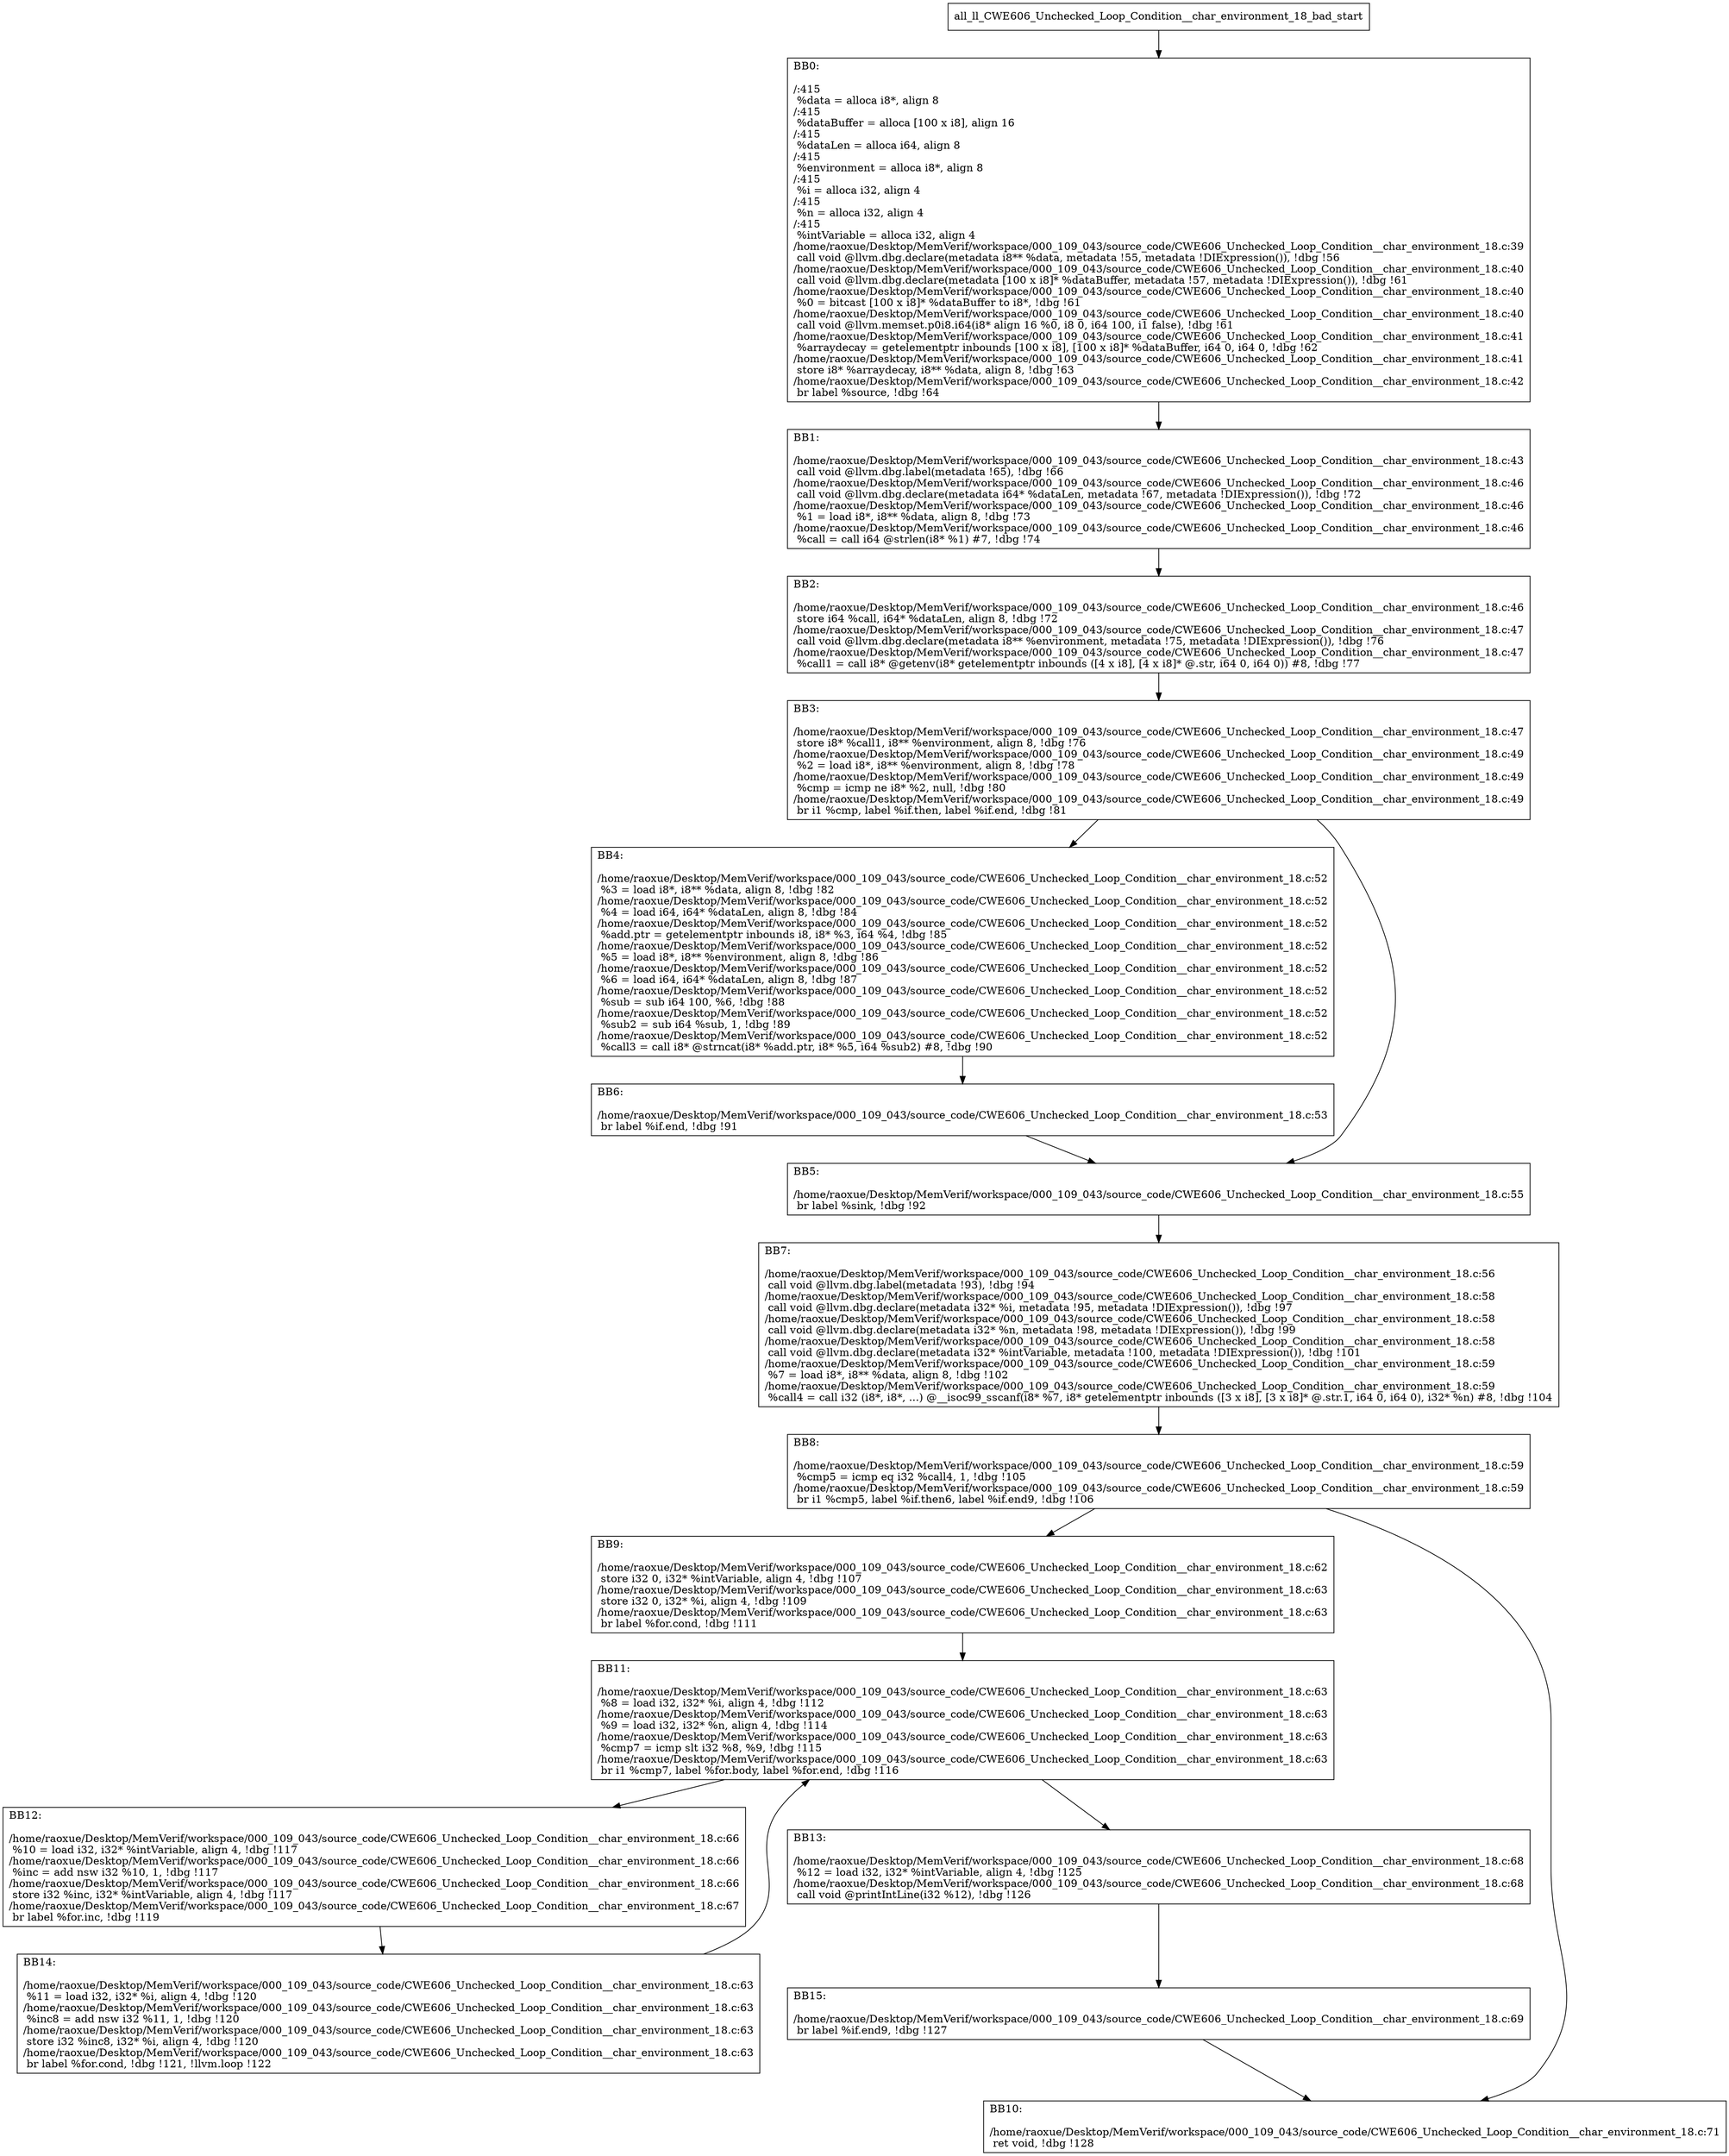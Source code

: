 digraph "CFG for'all_ll_CWE606_Unchecked_Loop_Condition__char_environment_18_bad' function" {
	BBall_ll_CWE606_Unchecked_Loop_Condition__char_environment_18_bad_start[shape=record,label="{all_ll_CWE606_Unchecked_Loop_Condition__char_environment_18_bad_start}"];
	BBall_ll_CWE606_Unchecked_Loop_Condition__char_environment_18_bad_start-> all_ll_CWE606_Unchecked_Loop_Condition__char_environment_18_badBB0;
	all_ll_CWE606_Unchecked_Loop_Condition__char_environment_18_badBB0 [shape=record, label="{BB0:\l\l/:415\l
  %data = alloca i8*, align 8\l
/:415\l
  %dataBuffer = alloca [100 x i8], align 16\l
/:415\l
  %dataLen = alloca i64, align 8\l
/:415\l
  %environment = alloca i8*, align 8\l
/:415\l
  %i = alloca i32, align 4\l
/:415\l
  %n = alloca i32, align 4\l
/:415\l
  %intVariable = alloca i32, align 4\l
/home/raoxue/Desktop/MemVerif/workspace/000_109_043/source_code/CWE606_Unchecked_Loop_Condition__char_environment_18.c:39\l
  call void @llvm.dbg.declare(metadata i8** %data, metadata !55, metadata !DIExpression()), !dbg !56\l
/home/raoxue/Desktop/MemVerif/workspace/000_109_043/source_code/CWE606_Unchecked_Loop_Condition__char_environment_18.c:40\l
  call void @llvm.dbg.declare(metadata [100 x i8]* %dataBuffer, metadata !57, metadata !DIExpression()), !dbg !61\l
/home/raoxue/Desktop/MemVerif/workspace/000_109_043/source_code/CWE606_Unchecked_Loop_Condition__char_environment_18.c:40\l
  %0 = bitcast [100 x i8]* %dataBuffer to i8*, !dbg !61\l
/home/raoxue/Desktop/MemVerif/workspace/000_109_043/source_code/CWE606_Unchecked_Loop_Condition__char_environment_18.c:40\l
  call void @llvm.memset.p0i8.i64(i8* align 16 %0, i8 0, i64 100, i1 false), !dbg !61\l
/home/raoxue/Desktop/MemVerif/workspace/000_109_043/source_code/CWE606_Unchecked_Loop_Condition__char_environment_18.c:41\l
  %arraydecay = getelementptr inbounds [100 x i8], [100 x i8]* %dataBuffer, i64 0, i64 0, !dbg !62\l
/home/raoxue/Desktop/MemVerif/workspace/000_109_043/source_code/CWE606_Unchecked_Loop_Condition__char_environment_18.c:41\l
  store i8* %arraydecay, i8** %data, align 8, !dbg !63\l
/home/raoxue/Desktop/MemVerif/workspace/000_109_043/source_code/CWE606_Unchecked_Loop_Condition__char_environment_18.c:42\l
  br label %source, !dbg !64\l
}"];
	all_ll_CWE606_Unchecked_Loop_Condition__char_environment_18_badBB0-> all_ll_CWE606_Unchecked_Loop_Condition__char_environment_18_badBB1;
	all_ll_CWE606_Unchecked_Loop_Condition__char_environment_18_badBB1 [shape=record, label="{BB1:\l\l/home/raoxue/Desktop/MemVerif/workspace/000_109_043/source_code/CWE606_Unchecked_Loop_Condition__char_environment_18.c:43\l
  call void @llvm.dbg.label(metadata !65), !dbg !66\l
/home/raoxue/Desktop/MemVerif/workspace/000_109_043/source_code/CWE606_Unchecked_Loop_Condition__char_environment_18.c:46\l
  call void @llvm.dbg.declare(metadata i64* %dataLen, metadata !67, metadata !DIExpression()), !dbg !72\l
/home/raoxue/Desktop/MemVerif/workspace/000_109_043/source_code/CWE606_Unchecked_Loop_Condition__char_environment_18.c:46\l
  %1 = load i8*, i8** %data, align 8, !dbg !73\l
/home/raoxue/Desktop/MemVerif/workspace/000_109_043/source_code/CWE606_Unchecked_Loop_Condition__char_environment_18.c:46\l
  %call = call i64 @strlen(i8* %1) #7, !dbg !74\l
}"];
	all_ll_CWE606_Unchecked_Loop_Condition__char_environment_18_badBB1-> all_ll_CWE606_Unchecked_Loop_Condition__char_environment_18_badBB2;
	all_ll_CWE606_Unchecked_Loop_Condition__char_environment_18_badBB2 [shape=record, label="{BB2:\l\l/home/raoxue/Desktop/MemVerif/workspace/000_109_043/source_code/CWE606_Unchecked_Loop_Condition__char_environment_18.c:46\l
  store i64 %call, i64* %dataLen, align 8, !dbg !72\l
/home/raoxue/Desktop/MemVerif/workspace/000_109_043/source_code/CWE606_Unchecked_Loop_Condition__char_environment_18.c:47\l
  call void @llvm.dbg.declare(metadata i8** %environment, metadata !75, metadata !DIExpression()), !dbg !76\l
/home/raoxue/Desktop/MemVerif/workspace/000_109_043/source_code/CWE606_Unchecked_Loop_Condition__char_environment_18.c:47\l
  %call1 = call i8* @getenv(i8* getelementptr inbounds ([4 x i8], [4 x i8]* @.str, i64 0, i64 0)) #8, !dbg !77\l
}"];
	all_ll_CWE606_Unchecked_Loop_Condition__char_environment_18_badBB2-> all_ll_CWE606_Unchecked_Loop_Condition__char_environment_18_badBB3;
	all_ll_CWE606_Unchecked_Loop_Condition__char_environment_18_badBB3 [shape=record, label="{BB3:\l\l/home/raoxue/Desktop/MemVerif/workspace/000_109_043/source_code/CWE606_Unchecked_Loop_Condition__char_environment_18.c:47\l
  store i8* %call1, i8** %environment, align 8, !dbg !76\l
/home/raoxue/Desktop/MemVerif/workspace/000_109_043/source_code/CWE606_Unchecked_Loop_Condition__char_environment_18.c:49\l
  %2 = load i8*, i8** %environment, align 8, !dbg !78\l
/home/raoxue/Desktop/MemVerif/workspace/000_109_043/source_code/CWE606_Unchecked_Loop_Condition__char_environment_18.c:49\l
  %cmp = icmp ne i8* %2, null, !dbg !80\l
/home/raoxue/Desktop/MemVerif/workspace/000_109_043/source_code/CWE606_Unchecked_Loop_Condition__char_environment_18.c:49\l
  br i1 %cmp, label %if.then, label %if.end, !dbg !81\l
}"];
	all_ll_CWE606_Unchecked_Loop_Condition__char_environment_18_badBB3-> all_ll_CWE606_Unchecked_Loop_Condition__char_environment_18_badBB4;
	all_ll_CWE606_Unchecked_Loop_Condition__char_environment_18_badBB3-> all_ll_CWE606_Unchecked_Loop_Condition__char_environment_18_badBB5;
	all_ll_CWE606_Unchecked_Loop_Condition__char_environment_18_badBB4 [shape=record, label="{BB4:\l\l/home/raoxue/Desktop/MemVerif/workspace/000_109_043/source_code/CWE606_Unchecked_Loop_Condition__char_environment_18.c:52\l
  %3 = load i8*, i8** %data, align 8, !dbg !82\l
/home/raoxue/Desktop/MemVerif/workspace/000_109_043/source_code/CWE606_Unchecked_Loop_Condition__char_environment_18.c:52\l
  %4 = load i64, i64* %dataLen, align 8, !dbg !84\l
/home/raoxue/Desktop/MemVerif/workspace/000_109_043/source_code/CWE606_Unchecked_Loop_Condition__char_environment_18.c:52\l
  %add.ptr = getelementptr inbounds i8, i8* %3, i64 %4, !dbg !85\l
/home/raoxue/Desktop/MemVerif/workspace/000_109_043/source_code/CWE606_Unchecked_Loop_Condition__char_environment_18.c:52\l
  %5 = load i8*, i8** %environment, align 8, !dbg !86\l
/home/raoxue/Desktop/MemVerif/workspace/000_109_043/source_code/CWE606_Unchecked_Loop_Condition__char_environment_18.c:52\l
  %6 = load i64, i64* %dataLen, align 8, !dbg !87\l
/home/raoxue/Desktop/MemVerif/workspace/000_109_043/source_code/CWE606_Unchecked_Loop_Condition__char_environment_18.c:52\l
  %sub = sub i64 100, %6, !dbg !88\l
/home/raoxue/Desktop/MemVerif/workspace/000_109_043/source_code/CWE606_Unchecked_Loop_Condition__char_environment_18.c:52\l
  %sub2 = sub i64 %sub, 1, !dbg !89\l
/home/raoxue/Desktop/MemVerif/workspace/000_109_043/source_code/CWE606_Unchecked_Loop_Condition__char_environment_18.c:52\l
  %call3 = call i8* @strncat(i8* %add.ptr, i8* %5, i64 %sub2) #8, !dbg !90\l
}"];
	all_ll_CWE606_Unchecked_Loop_Condition__char_environment_18_badBB4-> all_ll_CWE606_Unchecked_Loop_Condition__char_environment_18_badBB6;
	all_ll_CWE606_Unchecked_Loop_Condition__char_environment_18_badBB6 [shape=record, label="{BB6:\l\l/home/raoxue/Desktop/MemVerif/workspace/000_109_043/source_code/CWE606_Unchecked_Loop_Condition__char_environment_18.c:53\l
  br label %if.end, !dbg !91\l
}"];
	all_ll_CWE606_Unchecked_Loop_Condition__char_environment_18_badBB6-> all_ll_CWE606_Unchecked_Loop_Condition__char_environment_18_badBB5;
	all_ll_CWE606_Unchecked_Loop_Condition__char_environment_18_badBB5 [shape=record, label="{BB5:\l\l/home/raoxue/Desktop/MemVerif/workspace/000_109_043/source_code/CWE606_Unchecked_Loop_Condition__char_environment_18.c:55\l
  br label %sink, !dbg !92\l
}"];
	all_ll_CWE606_Unchecked_Loop_Condition__char_environment_18_badBB5-> all_ll_CWE606_Unchecked_Loop_Condition__char_environment_18_badBB7;
	all_ll_CWE606_Unchecked_Loop_Condition__char_environment_18_badBB7 [shape=record, label="{BB7:\l\l/home/raoxue/Desktop/MemVerif/workspace/000_109_043/source_code/CWE606_Unchecked_Loop_Condition__char_environment_18.c:56\l
  call void @llvm.dbg.label(metadata !93), !dbg !94\l
/home/raoxue/Desktop/MemVerif/workspace/000_109_043/source_code/CWE606_Unchecked_Loop_Condition__char_environment_18.c:58\l
  call void @llvm.dbg.declare(metadata i32* %i, metadata !95, metadata !DIExpression()), !dbg !97\l
/home/raoxue/Desktop/MemVerif/workspace/000_109_043/source_code/CWE606_Unchecked_Loop_Condition__char_environment_18.c:58\l
  call void @llvm.dbg.declare(metadata i32* %n, metadata !98, metadata !DIExpression()), !dbg !99\l
/home/raoxue/Desktop/MemVerif/workspace/000_109_043/source_code/CWE606_Unchecked_Loop_Condition__char_environment_18.c:58\l
  call void @llvm.dbg.declare(metadata i32* %intVariable, metadata !100, metadata !DIExpression()), !dbg !101\l
/home/raoxue/Desktop/MemVerif/workspace/000_109_043/source_code/CWE606_Unchecked_Loop_Condition__char_environment_18.c:59\l
  %7 = load i8*, i8** %data, align 8, !dbg !102\l
/home/raoxue/Desktop/MemVerif/workspace/000_109_043/source_code/CWE606_Unchecked_Loop_Condition__char_environment_18.c:59\l
  %call4 = call i32 (i8*, i8*, ...) @__isoc99_sscanf(i8* %7, i8* getelementptr inbounds ([3 x i8], [3 x i8]* @.str.1, i64 0, i64 0), i32* %n) #8, !dbg !104\l
}"];
	all_ll_CWE606_Unchecked_Loop_Condition__char_environment_18_badBB7-> all_ll_CWE606_Unchecked_Loop_Condition__char_environment_18_badBB8;
	all_ll_CWE606_Unchecked_Loop_Condition__char_environment_18_badBB8 [shape=record, label="{BB8:\l\l/home/raoxue/Desktop/MemVerif/workspace/000_109_043/source_code/CWE606_Unchecked_Loop_Condition__char_environment_18.c:59\l
  %cmp5 = icmp eq i32 %call4, 1, !dbg !105\l
/home/raoxue/Desktop/MemVerif/workspace/000_109_043/source_code/CWE606_Unchecked_Loop_Condition__char_environment_18.c:59\l
  br i1 %cmp5, label %if.then6, label %if.end9, !dbg !106\l
}"];
	all_ll_CWE606_Unchecked_Loop_Condition__char_environment_18_badBB8-> all_ll_CWE606_Unchecked_Loop_Condition__char_environment_18_badBB9;
	all_ll_CWE606_Unchecked_Loop_Condition__char_environment_18_badBB8-> all_ll_CWE606_Unchecked_Loop_Condition__char_environment_18_badBB10;
	all_ll_CWE606_Unchecked_Loop_Condition__char_environment_18_badBB9 [shape=record, label="{BB9:\l\l/home/raoxue/Desktop/MemVerif/workspace/000_109_043/source_code/CWE606_Unchecked_Loop_Condition__char_environment_18.c:62\l
  store i32 0, i32* %intVariable, align 4, !dbg !107\l
/home/raoxue/Desktop/MemVerif/workspace/000_109_043/source_code/CWE606_Unchecked_Loop_Condition__char_environment_18.c:63\l
  store i32 0, i32* %i, align 4, !dbg !109\l
/home/raoxue/Desktop/MemVerif/workspace/000_109_043/source_code/CWE606_Unchecked_Loop_Condition__char_environment_18.c:63\l
  br label %for.cond, !dbg !111\l
}"];
	all_ll_CWE606_Unchecked_Loop_Condition__char_environment_18_badBB9-> all_ll_CWE606_Unchecked_Loop_Condition__char_environment_18_badBB11;
	all_ll_CWE606_Unchecked_Loop_Condition__char_environment_18_badBB11 [shape=record, label="{BB11:\l\l/home/raoxue/Desktop/MemVerif/workspace/000_109_043/source_code/CWE606_Unchecked_Loop_Condition__char_environment_18.c:63\l
  %8 = load i32, i32* %i, align 4, !dbg !112\l
/home/raoxue/Desktop/MemVerif/workspace/000_109_043/source_code/CWE606_Unchecked_Loop_Condition__char_environment_18.c:63\l
  %9 = load i32, i32* %n, align 4, !dbg !114\l
/home/raoxue/Desktop/MemVerif/workspace/000_109_043/source_code/CWE606_Unchecked_Loop_Condition__char_environment_18.c:63\l
  %cmp7 = icmp slt i32 %8, %9, !dbg !115\l
/home/raoxue/Desktop/MemVerif/workspace/000_109_043/source_code/CWE606_Unchecked_Loop_Condition__char_environment_18.c:63\l
  br i1 %cmp7, label %for.body, label %for.end, !dbg !116\l
}"];
	all_ll_CWE606_Unchecked_Loop_Condition__char_environment_18_badBB11-> all_ll_CWE606_Unchecked_Loop_Condition__char_environment_18_badBB12;
	all_ll_CWE606_Unchecked_Loop_Condition__char_environment_18_badBB11-> all_ll_CWE606_Unchecked_Loop_Condition__char_environment_18_badBB13;
	all_ll_CWE606_Unchecked_Loop_Condition__char_environment_18_badBB12 [shape=record, label="{BB12:\l\l/home/raoxue/Desktop/MemVerif/workspace/000_109_043/source_code/CWE606_Unchecked_Loop_Condition__char_environment_18.c:66\l
  %10 = load i32, i32* %intVariable, align 4, !dbg !117\l
/home/raoxue/Desktop/MemVerif/workspace/000_109_043/source_code/CWE606_Unchecked_Loop_Condition__char_environment_18.c:66\l
  %inc = add nsw i32 %10, 1, !dbg !117\l
/home/raoxue/Desktop/MemVerif/workspace/000_109_043/source_code/CWE606_Unchecked_Loop_Condition__char_environment_18.c:66\l
  store i32 %inc, i32* %intVariable, align 4, !dbg !117\l
/home/raoxue/Desktop/MemVerif/workspace/000_109_043/source_code/CWE606_Unchecked_Loop_Condition__char_environment_18.c:67\l
  br label %for.inc, !dbg !119\l
}"];
	all_ll_CWE606_Unchecked_Loop_Condition__char_environment_18_badBB12-> all_ll_CWE606_Unchecked_Loop_Condition__char_environment_18_badBB14;
	all_ll_CWE606_Unchecked_Loop_Condition__char_environment_18_badBB14 [shape=record, label="{BB14:\l\l/home/raoxue/Desktop/MemVerif/workspace/000_109_043/source_code/CWE606_Unchecked_Loop_Condition__char_environment_18.c:63\l
  %11 = load i32, i32* %i, align 4, !dbg !120\l
/home/raoxue/Desktop/MemVerif/workspace/000_109_043/source_code/CWE606_Unchecked_Loop_Condition__char_environment_18.c:63\l
  %inc8 = add nsw i32 %11, 1, !dbg !120\l
/home/raoxue/Desktop/MemVerif/workspace/000_109_043/source_code/CWE606_Unchecked_Loop_Condition__char_environment_18.c:63\l
  store i32 %inc8, i32* %i, align 4, !dbg !120\l
/home/raoxue/Desktop/MemVerif/workspace/000_109_043/source_code/CWE606_Unchecked_Loop_Condition__char_environment_18.c:63\l
  br label %for.cond, !dbg !121, !llvm.loop !122\l
}"];
	all_ll_CWE606_Unchecked_Loop_Condition__char_environment_18_badBB14-> all_ll_CWE606_Unchecked_Loop_Condition__char_environment_18_badBB11;
	all_ll_CWE606_Unchecked_Loop_Condition__char_environment_18_badBB13 [shape=record, label="{BB13:\l\l/home/raoxue/Desktop/MemVerif/workspace/000_109_043/source_code/CWE606_Unchecked_Loop_Condition__char_environment_18.c:68\l
  %12 = load i32, i32* %intVariable, align 4, !dbg !125\l
/home/raoxue/Desktop/MemVerif/workspace/000_109_043/source_code/CWE606_Unchecked_Loop_Condition__char_environment_18.c:68\l
  call void @printIntLine(i32 %12), !dbg !126\l
}"];
	all_ll_CWE606_Unchecked_Loop_Condition__char_environment_18_badBB13-> all_ll_CWE606_Unchecked_Loop_Condition__char_environment_18_badBB15;
	all_ll_CWE606_Unchecked_Loop_Condition__char_environment_18_badBB15 [shape=record, label="{BB15:\l\l/home/raoxue/Desktop/MemVerif/workspace/000_109_043/source_code/CWE606_Unchecked_Loop_Condition__char_environment_18.c:69\l
  br label %if.end9, !dbg !127\l
}"];
	all_ll_CWE606_Unchecked_Loop_Condition__char_environment_18_badBB15-> all_ll_CWE606_Unchecked_Loop_Condition__char_environment_18_badBB10;
	all_ll_CWE606_Unchecked_Loop_Condition__char_environment_18_badBB10 [shape=record, label="{BB10:\l\l/home/raoxue/Desktop/MemVerif/workspace/000_109_043/source_code/CWE606_Unchecked_Loop_Condition__char_environment_18.c:71\l
  ret void, !dbg !128\l
}"];
}
